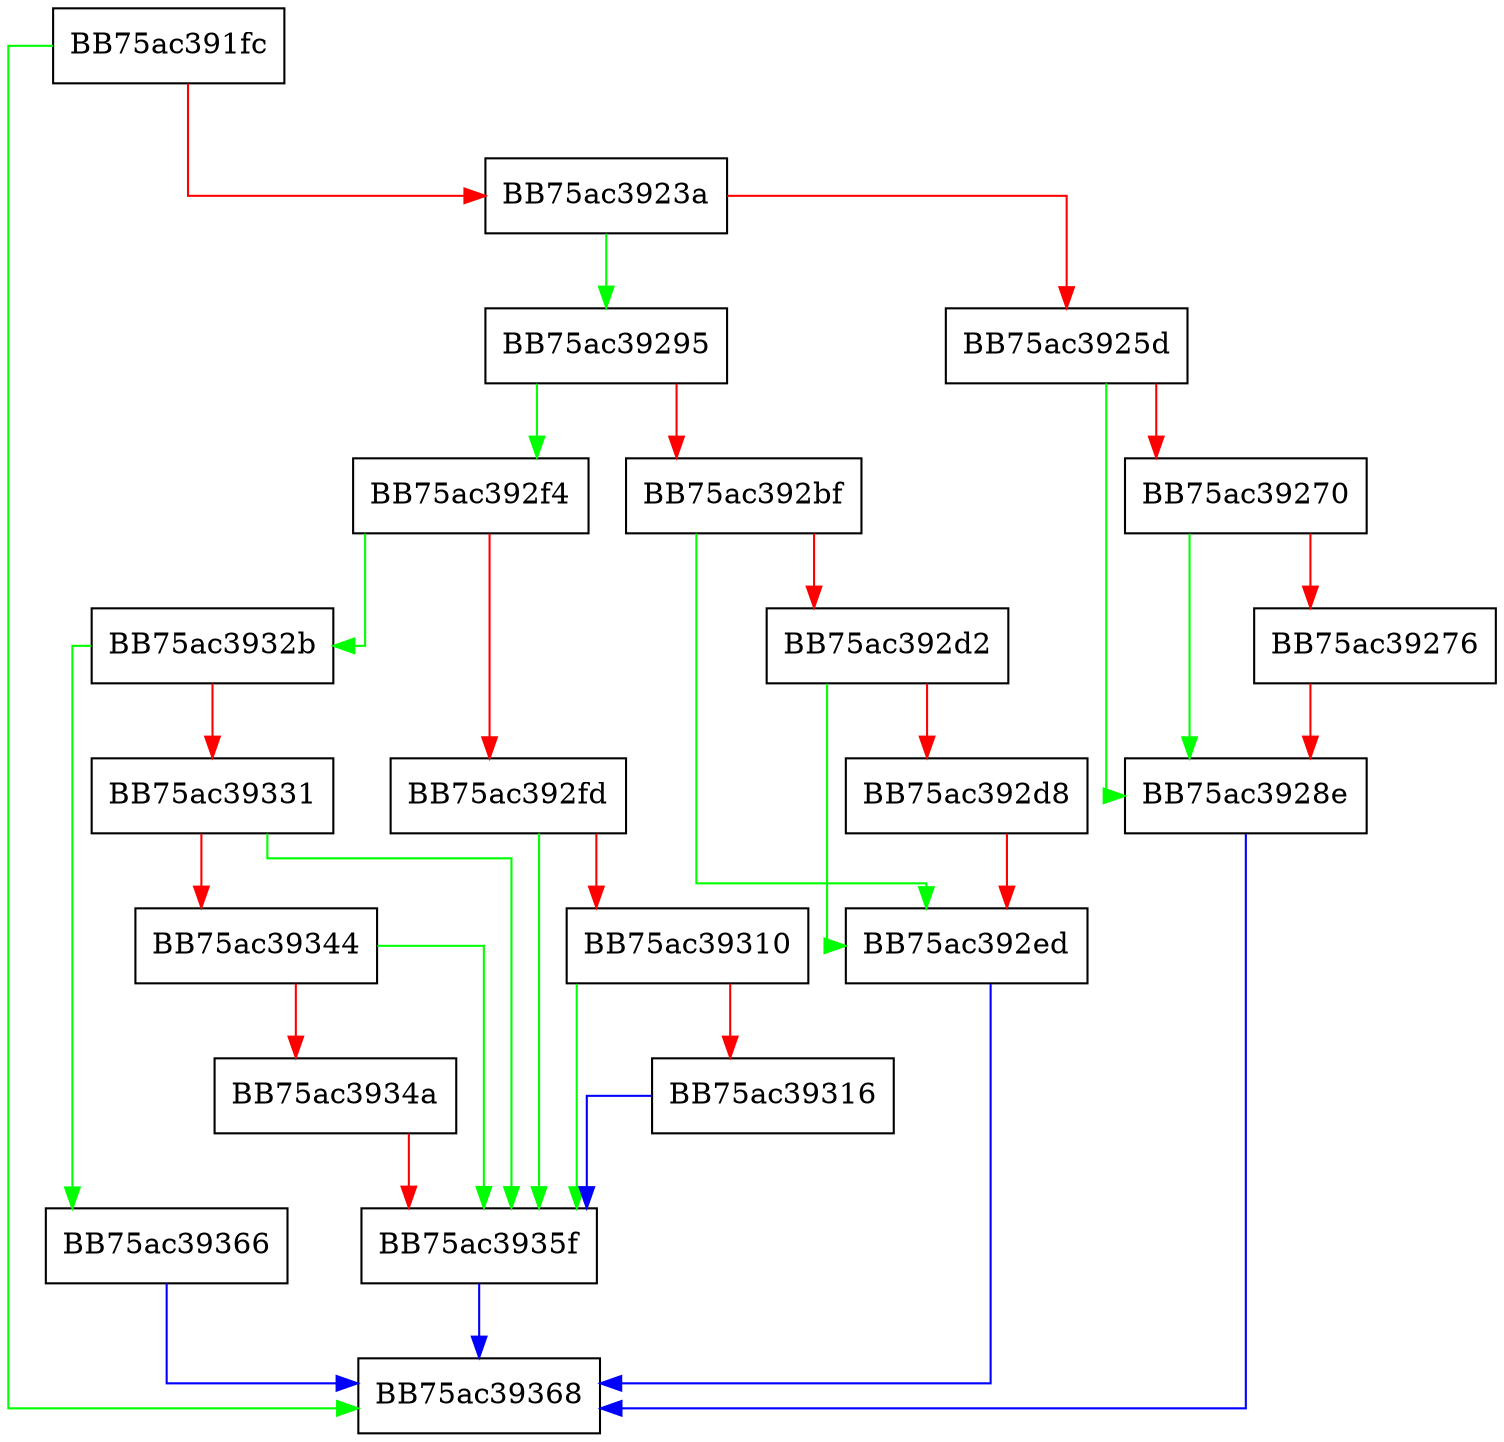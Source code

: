 digraph GetStreamEntry {
  node [shape="box"];
  graph [splines=ortho];
  BB75ac391fc -> BB75ac39368 [color="green"];
  BB75ac391fc -> BB75ac3923a [color="red"];
  BB75ac3923a -> BB75ac39295 [color="green"];
  BB75ac3923a -> BB75ac3925d [color="red"];
  BB75ac3925d -> BB75ac3928e [color="green"];
  BB75ac3925d -> BB75ac39270 [color="red"];
  BB75ac39270 -> BB75ac3928e [color="green"];
  BB75ac39270 -> BB75ac39276 [color="red"];
  BB75ac39276 -> BB75ac3928e [color="red"];
  BB75ac3928e -> BB75ac39368 [color="blue"];
  BB75ac39295 -> BB75ac392f4 [color="green"];
  BB75ac39295 -> BB75ac392bf [color="red"];
  BB75ac392bf -> BB75ac392ed [color="green"];
  BB75ac392bf -> BB75ac392d2 [color="red"];
  BB75ac392d2 -> BB75ac392ed [color="green"];
  BB75ac392d2 -> BB75ac392d8 [color="red"];
  BB75ac392d8 -> BB75ac392ed [color="red"];
  BB75ac392ed -> BB75ac39368 [color="blue"];
  BB75ac392f4 -> BB75ac3932b [color="green"];
  BB75ac392f4 -> BB75ac392fd [color="red"];
  BB75ac392fd -> BB75ac3935f [color="green"];
  BB75ac392fd -> BB75ac39310 [color="red"];
  BB75ac39310 -> BB75ac3935f [color="green"];
  BB75ac39310 -> BB75ac39316 [color="red"];
  BB75ac39316 -> BB75ac3935f [color="blue"];
  BB75ac3932b -> BB75ac39366 [color="green"];
  BB75ac3932b -> BB75ac39331 [color="red"];
  BB75ac39331 -> BB75ac3935f [color="green"];
  BB75ac39331 -> BB75ac39344 [color="red"];
  BB75ac39344 -> BB75ac3935f [color="green"];
  BB75ac39344 -> BB75ac3934a [color="red"];
  BB75ac3934a -> BB75ac3935f [color="red"];
  BB75ac3935f -> BB75ac39368 [color="blue"];
  BB75ac39366 -> BB75ac39368 [color="blue"];
}